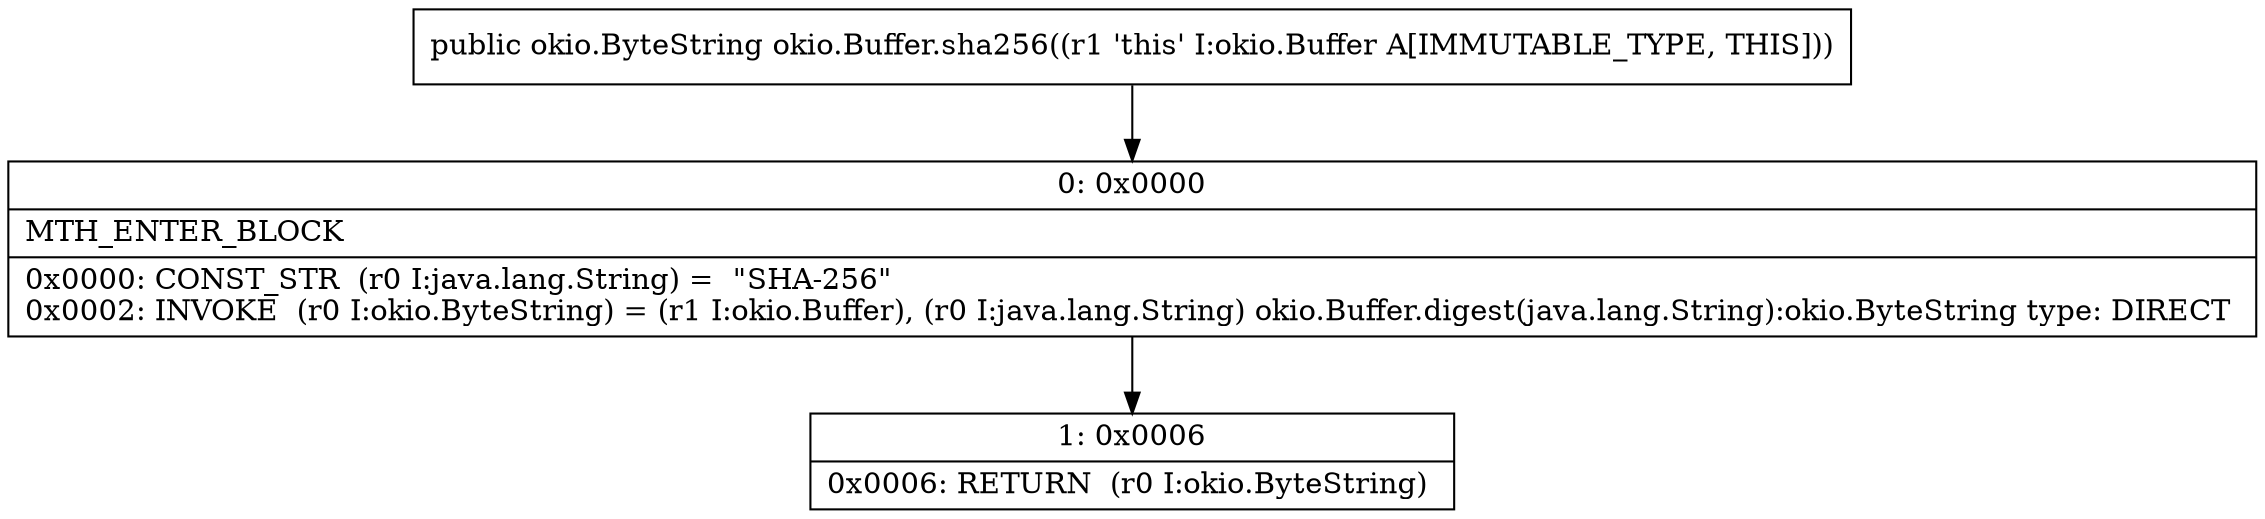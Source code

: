 digraph "CFG forokio.Buffer.sha256()Lokio\/ByteString;" {
Node_0 [shape=record,label="{0\:\ 0x0000|MTH_ENTER_BLOCK\l|0x0000: CONST_STR  (r0 I:java.lang.String) =  \"SHA\-256\" \l0x0002: INVOKE  (r0 I:okio.ByteString) = (r1 I:okio.Buffer), (r0 I:java.lang.String) okio.Buffer.digest(java.lang.String):okio.ByteString type: DIRECT \l}"];
Node_1 [shape=record,label="{1\:\ 0x0006|0x0006: RETURN  (r0 I:okio.ByteString) \l}"];
MethodNode[shape=record,label="{public okio.ByteString okio.Buffer.sha256((r1 'this' I:okio.Buffer A[IMMUTABLE_TYPE, THIS])) }"];
MethodNode -> Node_0;
Node_0 -> Node_1;
}

